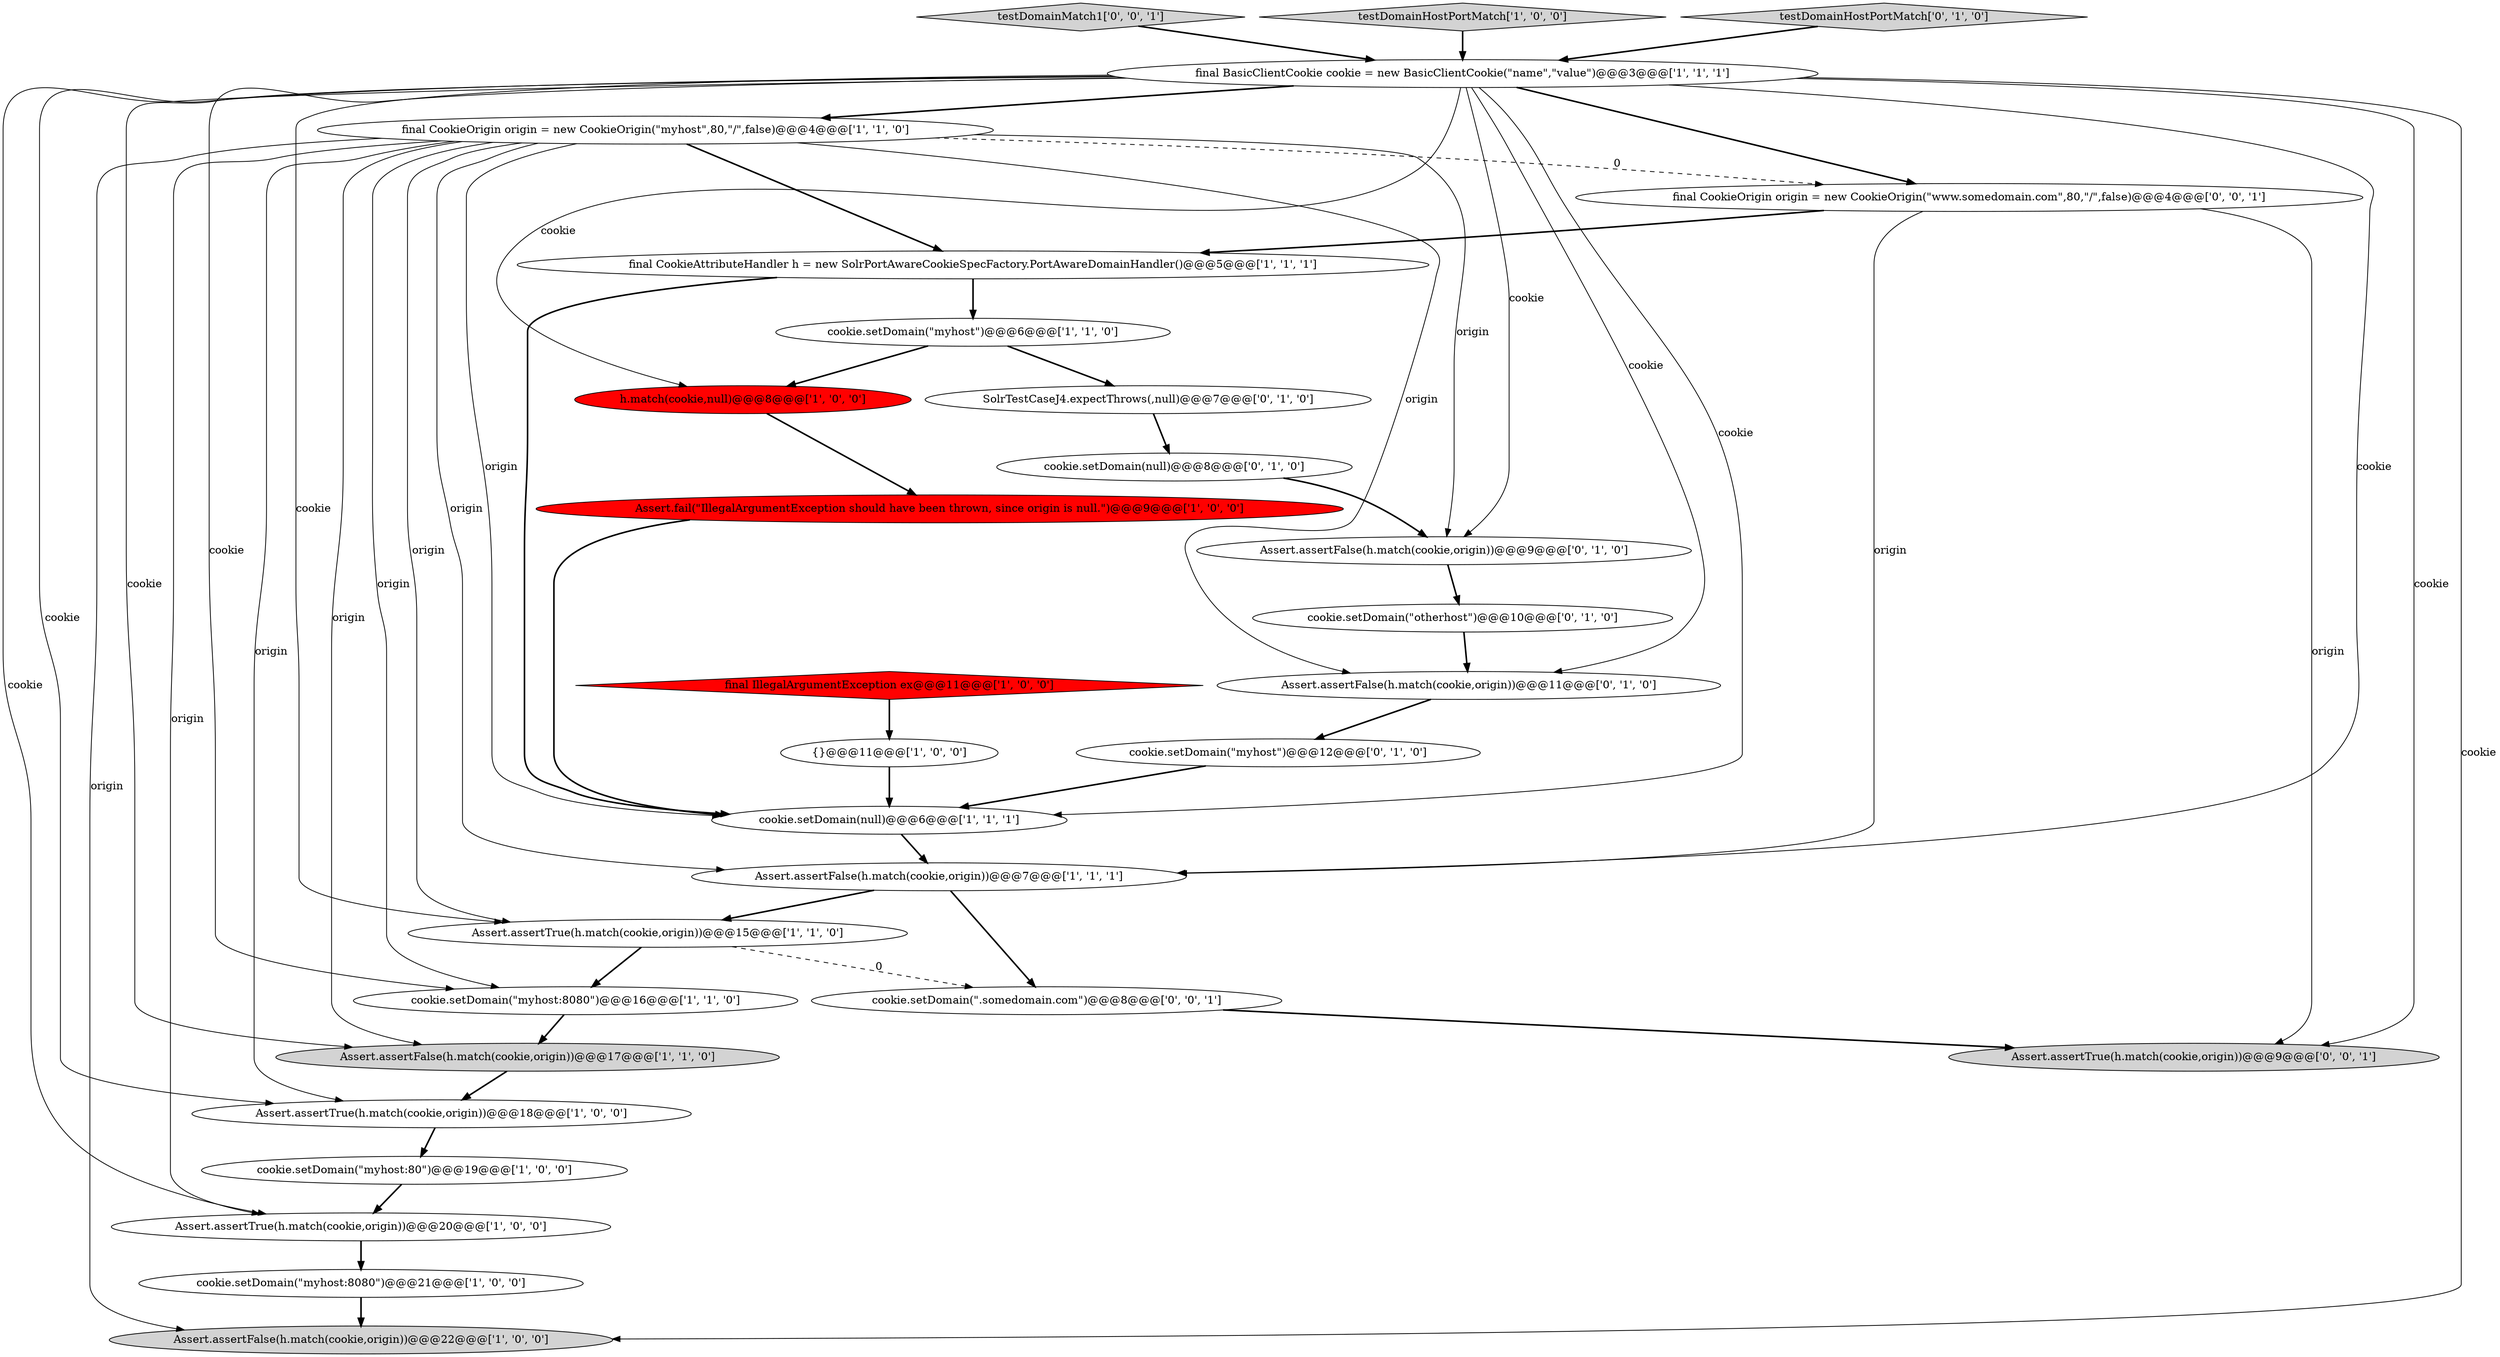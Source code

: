 digraph {
9 [style = filled, label = "final CookieOrigin origin = new CookieOrigin(\"myhost\",80,\"/\",false)@@@4@@@['1', '1', '0']", fillcolor = white, shape = ellipse image = "AAA0AAABBB1BBB"];
18 [style = filled, label = "h.match(cookie,null)@@@8@@@['1', '0', '0']", fillcolor = red, shape = ellipse image = "AAA1AAABBB1BBB"];
22 [style = filled, label = "cookie.setDomain(\"otherhost\")@@@10@@@['0', '1', '0']", fillcolor = white, shape = ellipse image = "AAA0AAABBB2BBB"];
6 [style = filled, label = "cookie.setDomain(\"myhost:8080\")@@@21@@@['1', '0', '0']", fillcolor = white, shape = ellipse image = "AAA0AAABBB1BBB"];
11 [style = filled, label = "Assert.assertTrue(h.match(cookie,origin))@@@18@@@['1', '0', '0']", fillcolor = white, shape = ellipse image = "AAA0AAABBB1BBB"];
13 [style = filled, label = "Assert.assertFalse(h.match(cookie,origin))@@@22@@@['1', '0', '0']", fillcolor = lightgray, shape = ellipse image = "AAA0AAABBB1BBB"];
19 [style = filled, label = "SolrTestCaseJ4.expectThrows(,null)@@@7@@@['0', '1', '0']", fillcolor = white, shape = ellipse image = "AAA0AAABBB2BBB"];
12 [style = filled, label = "cookie.setDomain(\"myhost:80\")@@@19@@@['1', '0', '0']", fillcolor = white, shape = ellipse image = "AAA0AAABBB1BBB"];
1 [style = filled, label = "Assert.assertTrue(h.match(cookie,origin))@@@20@@@['1', '0', '0']", fillcolor = white, shape = ellipse image = "AAA0AAABBB1BBB"];
16 [style = filled, label = "Assert.assertTrue(h.match(cookie,origin))@@@15@@@['1', '1', '0']", fillcolor = white, shape = ellipse image = "AAA0AAABBB1BBB"];
5 [style = filled, label = "cookie.setDomain(\"myhost\")@@@6@@@['1', '1', '0']", fillcolor = white, shape = ellipse image = "AAA0AAABBB1BBB"];
8 [style = filled, label = "{}@@@11@@@['1', '0', '0']", fillcolor = white, shape = ellipse image = "AAA0AAABBB1BBB"];
23 [style = filled, label = "Assert.assertFalse(h.match(cookie,origin))@@@9@@@['0', '1', '0']", fillcolor = white, shape = ellipse image = "AAA0AAABBB2BBB"];
21 [style = filled, label = "cookie.setDomain(null)@@@8@@@['0', '1', '0']", fillcolor = white, shape = ellipse image = "AAA0AAABBB2BBB"];
15 [style = filled, label = "cookie.setDomain(\"myhost:8080\")@@@16@@@['1', '1', '0']", fillcolor = white, shape = ellipse image = "AAA0AAABBB1BBB"];
7 [style = filled, label = "Assert.assertFalse(h.match(cookie,origin))@@@17@@@['1', '1', '0']", fillcolor = lightgray, shape = ellipse image = "AAA0AAABBB1BBB"];
24 [style = filled, label = "Assert.assertFalse(h.match(cookie,origin))@@@11@@@['0', '1', '0']", fillcolor = white, shape = ellipse image = "AAA0AAABBB2BBB"];
29 [style = filled, label = "testDomainMatch1['0', '0', '1']", fillcolor = lightgray, shape = diamond image = "AAA0AAABBB3BBB"];
0 [style = filled, label = "Assert.assertFalse(h.match(cookie,origin))@@@7@@@['1', '1', '1']", fillcolor = white, shape = ellipse image = "AAA0AAABBB1BBB"];
14 [style = filled, label = "final BasicClientCookie cookie = new BasicClientCookie(\"name\",\"value\")@@@3@@@['1', '1', '1']", fillcolor = white, shape = ellipse image = "AAA0AAABBB1BBB"];
3 [style = filled, label = "testDomainHostPortMatch['1', '0', '0']", fillcolor = lightgray, shape = diamond image = "AAA0AAABBB1BBB"];
25 [style = filled, label = "testDomainHostPortMatch['0', '1', '0']", fillcolor = lightgray, shape = diamond image = "AAA0AAABBB2BBB"];
28 [style = filled, label = "Assert.assertTrue(h.match(cookie,origin))@@@9@@@['0', '0', '1']", fillcolor = lightgray, shape = ellipse image = "AAA0AAABBB3BBB"];
10 [style = filled, label = "final IllegalArgumentException ex@@@11@@@['1', '0', '0']", fillcolor = red, shape = diamond image = "AAA1AAABBB1BBB"];
2 [style = filled, label = "cookie.setDomain(null)@@@6@@@['1', '1', '1']", fillcolor = white, shape = ellipse image = "AAA0AAABBB1BBB"];
4 [style = filled, label = "Assert.fail(\"IllegalArgumentException should have been thrown, since origin is null.\")@@@9@@@['1', '0', '0']", fillcolor = red, shape = ellipse image = "AAA1AAABBB1BBB"];
17 [style = filled, label = "final CookieAttributeHandler h = new SolrPortAwareCookieSpecFactory.PortAwareDomainHandler()@@@5@@@['1', '1', '1']", fillcolor = white, shape = ellipse image = "AAA0AAABBB1BBB"];
20 [style = filled, label = "cookie.setDomain(\"myhost\")@@@12@@@['0', '1', '0']", fillcolor = white, shape = ellipse image = "AAA0AAABBB2BBB"];
27 [style = filled, label = "final CookieOrigin origin = new CookieOrigin(\"www.somedomain.com\",80,\"/\",false)@@@4@@@['0', '0', '1']", fillcolor = white, shape = ellipse image = "AAA0AAABBB3BBB"];
26 [style = filled, label = "cookie.setDomain(\".somedomain.com\")@@@8@@@['0', '0', '1']", fillcolor = white, shape = ellipse image = "AAA0AAABBB3BBB"];
9->24 [style = solid, label="origin"];
14->0 [style = solid, label="cookie"];
9->0 [style = solid, label="origin"];
16->15 [style = bold, label=""];
0->16 [style = bold, label=""];
17->5 [style = bold, label=""];
14->13 [style = solid, label="cookie"];
9->16 [style = solid, label="origin"];
7->11 [style = bold, label=""];
14->16 [style = solid, label="cookie"];
0->26 [style = bold, label=""];
14->28 [style = solid, label="cookie"];
15->7 [style = bold, label=""];
14->11 [style = solid, label="cookie"];
9->23 [style = solid, label="origin"];
3->14 [style = bold, label=""];
14->24 [style = solid, label="cookie"];
9->13 [style = solid, label="origin"];
9->27 [style = dashed, label="0"];
9->17 [style = bold, label=""];
14->23 [style = solid, label="cookie"];
11->12 [style = bold, label=""];
5->18 [style = bold, label=""];
4->2 [style = bold, label=""];
25->14 [style = bold, label=""];
9->1 [style = solid, label="origin"];
27->0 [style = solid, label="origin"];
12->1 [style = bold, label=""];
14->15 [style = solid, label="cookie"];
9->2 [style = solid, label="origin"];
20->2 [style = bold, label=""];
24->20 [style = bold, label=""];
14->1 [style = solid, label="cookie"];
9->15 [style = solid, label="origin"];
5->19 [style = bold, label=""];
9->7 [style = solid, label="origin"];
27->28 [style = solid, label="origin"];
16->26 [style = dashed, label="0"];
2->0 [style = bold, label=""];
1->6 [style = bold, label=""];
23->22 [style = bold, label=""];
14->18 [style = solid, label="cookie"];
18->4 [style = bold, label=""];
10->8 [style = bold, label=""];
8->2 [style = bold, label=""];
17->2 [style = bold, label=""];
6->13 [style = bold, label=""];
9->11 [style = solid, label="origin"];
29->14 [style = bold, label=""];
27->17 [style = bold, label=""];
14->9 [style = bold, label=""];
14->27 [style = bold, label=""];
26->28 [style = bold, label=""];
22->24 [style = bold, label=""];
14->7 [style = solid, label="cookie"];
14->2 [style = solid, label="cookie"];
21->23 [style = bold, label=""];
19->21 [style = bold, label=""];
}
